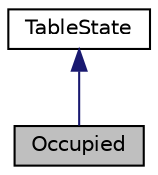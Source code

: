 digraph "Occupied"
{
 // LATEX_PDF_SIZE
  edge [fontname="Helvetica",fontsize="10",labelfontname="Helvetica",labelfontsize="10"];
  node [fontname="Helvetica",fontsize="10",shape=record];
  Node1 [label="Occupied",height=0.2,width=0.4,color="black", fillcolor="grey75", style="filled", fontcolor="black",tooltip="The Occupied class represents the state of a table when it is occupied."];
  Node2 -> Node1 [dir="back",color="midnightblue",fontsize="10",style="solid"];
  Node2 [label="TableState",height=0.2,width=0.4,color="black", fillcolor="white", style="filled",URL="$classTableState.html",tooltip="The TableState class is an abstract base class that defines the interface for all table states."];
}
